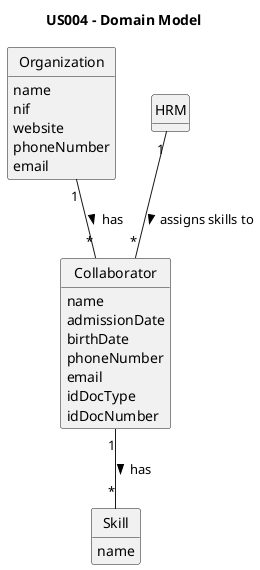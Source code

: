 @startuml
skinparam monochrome true
skinparam packageStyle rectangle
skinparam shadowing false

'left to right direction

skinparam classAttributeIconSize 0

hide circle
hide methods

title US004 - Domain Model

class Organization {
    name
    nif
    website
    phoneNumber
    email
}

class Skill{
    name

}

class HRM{

}

class Collaborator{
    name
    admissionDate
    birthDate
    phoneNumber
    email
    idDocType
    idDocNumber
}

Organization "1" -- "*" Collaborator : "has >"
HRM "1" -- "*" Collaborator : "assigns skills to >"
Collaborator "1" -- "*" Skill : "has >"

@enduml